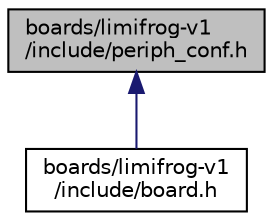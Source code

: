digraph "boards/limifrog-v1/include/periph_conf.h"
{
 // LATEX_PDF_SIZE
  edge [fontname="Helvetica",fontsize="10",labelfontname="Helvetica",labelfontsize="10"];
  node [fontname="Helvetica",fontsize="10",shape=record];
  Node1 [label="boards/limifrog-v1\l/include/periph_conf.h",height=0.2,width=0.4,color="black", fillcolor="grey75", style="filled", fontcolor="black",tooltip="Peripheral MCU configuration for the limifrog-v1 board."];
  Node1 -> Node2 [dir="back",color="midnightblue",fontsize="10",style="solid",fontname="Helvetica"];
  Node2 [label="boards/limifrog-v1\l/include/board.h",height=0.2,width=0.4,color="black", fillcolor="white", style="filled",URL="$limifrog-v1_2include_2board_8h.html",tooltip="Board specific definitions for the limifrog-v1 board."];
}
